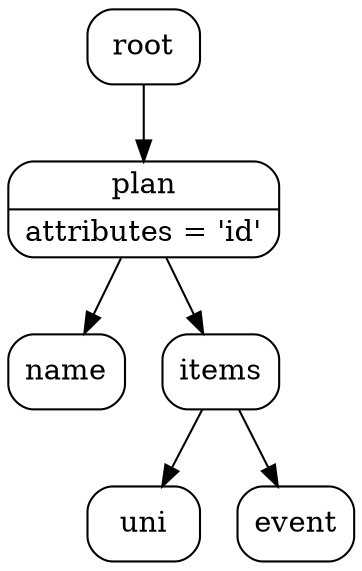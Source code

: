 digraph PlanStructure {
rankdir = TD
//NODES
{ node [shape = Mrecord]
root [label = root]

plan [label = "{plan | attributes = 'id'}"]
name [label = "name"]
items [label = "items"]

uni [label = "uni"]
event [label = "event"]
}

root -> plan
plan -> name
plan -> items
items -> uni
items -> event

}